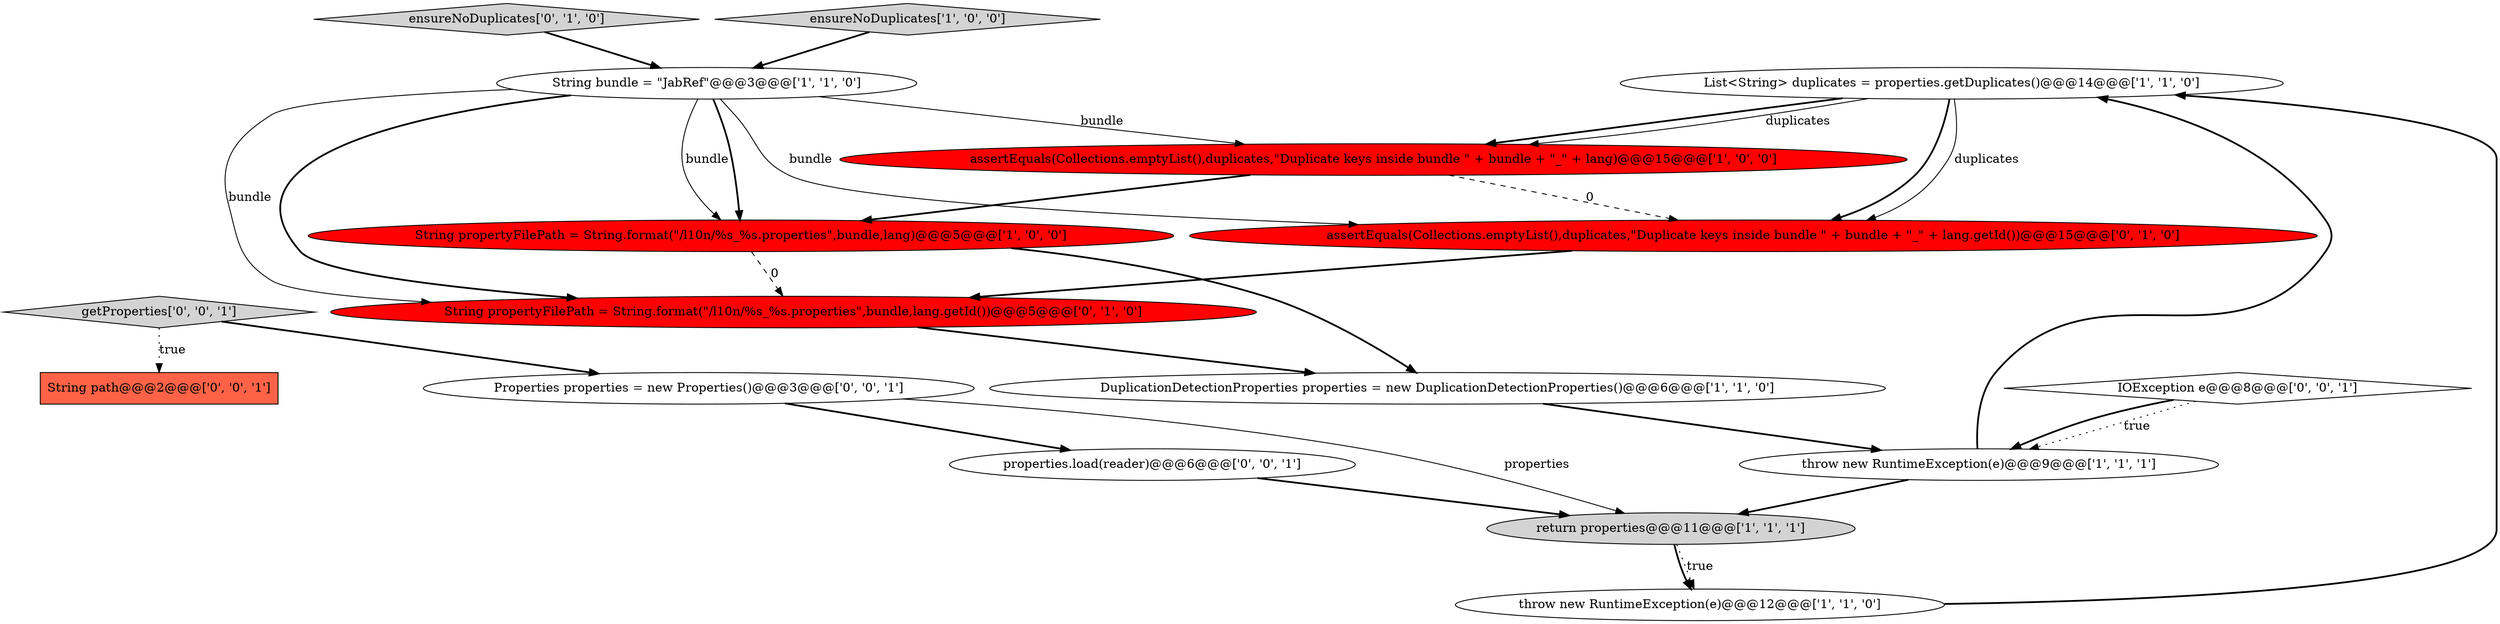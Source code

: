 digraph {
6 [style = filled, label = "List<String> duplicates = properties.getDuplicates()@@@14@@@['1', '1', '0']", fillcolor = white, shape = ellipse image = "AAA0AAABBB1BBB"];
14 [style = filled, label = "Properties properties = new Properties()@@@3@@@['0', '0', '1']", fillcolor = white, shape = ellipse image = "AAA0AAABBB3BBB"];
16 [style = filled, label = "properties.load(reader)@@@6@@@['0', '0', '1']", fillcolor = white, shape = ellipse image = "AAA0AAABBB3BBB"];
4 [style = filled, label = "assertEquals(Collections.emptyList(),duplicates,\"Duplicate keys inside bundle \" + bundle + \"_\" + lang)@@@15@@@['1', '0', '0']", fillcolor = red, shape = ellipse image = "AAA1AAABBB1BBB"];
5 [style = filled, label = "return properties@@@11@@@['1', '1', '1']", fillcolor = lightgray, shape = ellipse image = "AAA0AAABBB1BBB"];
8 [style = filled, label = "String propertyFilePath = String.format(\"/l10n/%s_%s.properties\",bundle,lang)@@@5@@@['1', '0', '0']", fillcolor = red, shape = ellipse image = "AAA1AAABBB1BBB"];
10 [style = filled, label = "String propertyFilePath = String.format(\"/l10n/%s_%s.properties\",bundle,lang.getId())@@@5@@@['0', '1', '0']", fillcolor = red, shape = ellipse image = "AAA1AAABBB2BBB"];
2 [style = filled, label = "throw new RuntimeException(e)@@@9@@@['1', '1', '1']", fillcolor = white, shape = ellipse image = "AAA0AAABBB1BBB"];
12 [style = filled, label = "getProperties['0', '0', '1']", fillcolor = lightgray, shape = diamond image = "AAA0AAABBB3BBB"];
13 [style = filled, label = "IOException e@@@8@@@['0', '0', '1']", fillcolor = white, shape = diamond image = "AAA0AAABBB3BBB"];
11 [style = filled, label = "assertEquals(Collections.emptyList(),duplicates,\"Duplicate keys inside bundle \" + bundle + \"_\" + lang.getId())@@@15@@@['0', '1', '0']", fillcolor = red, shape = ellipse image = "AAA1AAABBB2BBB"];
15 [style = filled, label = "String path@@@2@@@['0', '0', '1']", fillcolor = tomato, shape = box image = "AAA0AAABBB3BBB"];
7 [style = filled, label = "DuplicationDetectionProperties properties = new DuplicationDetectionProperties()@@@6@@@['1', '1', '0']", fillcolor = white, shape = ellipse image = "AAA0AAABBB1BBB"];
0 [style = filled, label = "String bundle = \"JabRef\"@@@3@@@['1', '1', '0']", fillcolor = white, shape = ellipse image = "AAA0AAABBB1BBB"];
3 [style = filled, label = "throw new RuntimeException(e)@@@12@@@['1', '1', '0']", fillcolor = white, shape = ellipse image = "AAA0AAABBB1BBB"];
9 [style = filled, label = "ensureNoDuplicates['0', '1', '0']", fillcolor = lightgray, shape = diamond image = "AAA0AAABBB2BBB"];
1 [style = filled, label = "ensureNoDuplicates['1', '0', '0']", fillcolor = lightgray, shape = diamond image = "AAA0AAABBB1BBB"];
5->3 [style = bold, label=""];
0->4 [style = solid, label="bundle"];
14->16 [style = bold, label=""];
8->10 [style = dashed, label="0"];
9->0 [style = bold, label=""];
2->6 [style = bold, label=""];
12->15 [style = dotted, label="true"];
3->6 [style = bold, label=""];
0->10 [style = solid, label="bundle"];
1->0 [style = bold, label=""];
5->3 [style = dotted, label="true"];
0->11 [style = solid, label="bundle"];
10->7 [style = bold, label=""];
8->7 [style = bold, label=""];
13->2 [style = dotted, label="true"];
6->4 [style = bold, label=""];
0->10 [style = bold, label=""];
0->8 [style = solid, label="bundle"];
11->10 [style = bold, label=""];
7->2 [style = bold, label=""];
6->11 [style = bold, label=""];
0->8 [style = bold, label=""];
12->14 [style = bold, label=""];
6->4 [style = solid, label="duplicates"];
16->5 [style = bold, label=""];
4->8 [style = bold, label=""];
6->11 [style = solid, label="duplicates"];
4->11 [style = dashed, label="0"];
14->5 [style = solid, label="properties"];
2->5 [style = bold, label=""];
13->2 [style = bold, label=""];
}
